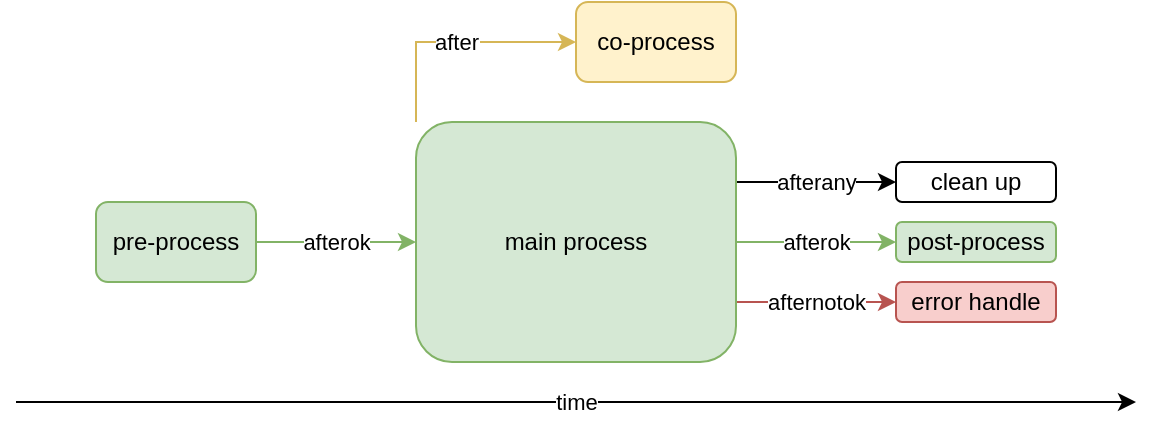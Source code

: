 <mxfile>
    <diagram name="Page-1" id="NsLYkvd-KUNT8iqv4y1x">
        <mxGraphModel dx="1023" dy="457" grid="1" gridSize="10" guides="1" tooltips="1" connect="1" arrows="1" fold="1" page="1" pageScale="1" pageWidth="827" pageHeight="1169" math="0" shadow="0">
            <root>
                <mxCell id="0"/>
                <mxCell id="1" parent="0"/>
                <mxCell id="asc4LS6eNofmd9qVMhFq-1" value="time" style="endArrow=classic;html=1;rounded=0;" parent="1" edge="1">
                    <mxGeometry width="50" height="50" relative="1" as="geometry">
                        <mxPoint x="120" y="420" as="sourcePoint"/>
                        <mxPoint x="680" y="420" as="targetPoint"/>
                    </mxGeometry>
                </mxCell>
                <mxCell id="asc4LS6eNofmd9qVMhFq-11" value="afterany" style="edgeStyle=orthogonalEdgeStyle;rounded=0;orthogonalLoop=1;jettySize=auto;html=1;exitX=1;exitY=0.25;exitDx=0;exitDy=0;entryX=0;entryY=0.5;entryDx=0;entryDy=0;" parent="1" source="asc4LS6eNofmd9qVMhFq-2" target="asc4LS6eNofmd9qVMhFq-6" edge="1">
                    <mxGeometry relative="1" as="geometry"/>
                </mxCell>
                <mxCell id="asc4LS6eNofmd9qVMhFq-12" value="afterok" style="edgeStyle=orthogonalEdgeStyle;rounded=0;orthogonalLoop=1;jettySize=auto;html=1;exitX=1;exitY=0.5;exitDx=0;exitDy=0;entryX=0;entryY=0.5;entryDx=0;entryDy=0;fillColor=#d5e8d4;strokeColor=#82b366;" parent="1" source="asc4LS6eNofmd9qVMhFq-2" target="asc4LS6eNofmd9qVMhFq-5" edge="1">
                    <mxGeometry relative="1" as="geometry"/>
                </mxCell>
                <mxCell id="asc4LS6eNofmd9qVMhFq-13" value="afternotok" style="edgeStyle=orthogonalEdgeStyle;rounded=0;orthogonalLoop=1;jettySize=auto;html=1;exitX=1;exitY=0.75;exitDx=0;exitDy=0;entryX=0;entryY=0.5;entryDx=0;entryDy=0;fillColor=#f8cecc;strokeColor=#b85450;" parent="1" source="asc4LS6eNofmd9qVMhFq-2" target="asc4LS6eNofmd9qVMhFq-7" edge="1">
                    <mxGeometry relative="1" as="geometry"/>
                </mxCell>
                <mxCell id="asc4LS6eNofmd9qVMhFq-14" value="after" style="edgeStyle=orthogonalEdgeStyle;rounded=0;orthogonalLoop=1;jettySize=auto;html=1;exitX=0;exitY=0;exitDx=0;exitDy=0;entryX=0;entryY=0.5;entryDx=0;entryDy=0;fillColor=#fff2cc;strokeColor=#d6b656;" parent="1" source="asc4LS6eNofmd9qVMhFq-2" target="asc4LS6eNofmd9qVMhFq-3" edge="1">
                    <mxGeometry relative="1" as="geometry"/>
                </mxCell>
                <mxCell id="asc4LS6eNofmd9qVMhFq-2" value="main process" style="rounded=1;whiteSpace=wrap;html=1;fillColor=#d5e8d4;strokeColor=#82b366;" parent="1" vertex="1">
                    <mxGeometry x="320" y="280" width="160" height="120" as="geometry"/>
                </mxCell>
                <mxCell id="asc4LS6eNofmd9qVMhFq-3" value="co-process" style="rounded=1;whiteSpace=wrap;html=1;fillColor=#fff2cc;strokeColor=#d6b656;" parent="1" vertex="1">
                    <mxGeometry x="400" y="220" width="80" height="40" as="geometry"/>
                </mxCell>
                <mxCell id="asc4LS6eNofmd9qVMhFq-9" value="afterok" style="edgeStyle=orthogonalEdgeStyle;rounded=0;orthogonalLoop=1;jettySize=auto;html=1;exitX=1;exitY=0.5;exitDx=0;exitDy=0;entryX=0;entryY=0.5;entryDx=0;entryDy=0;fillColor=#d5e8d4;strokeColor=#82b366;" parent="1" source="asc4LS6eNofmd9qVMhFq-4" target="asc4LS6eNofmd9qVMhFq-2" edge="1">
                    <mxGeometry relative="1" as="geometry"/>
                </mxCell>
                <mxCell id="asc4LS6eNofmd9qVMhFq-4" value="pre-process" style="rounded=1;whiteSpace=wrap;html=1;fillColor=#d5e8d4;strokeColor=#82b366;" parent="1" vertex="1">
                    <mxGeometry x="160" y="320" width="80" height="40" as="geometry"/>
                </mxCell>
                <mxCell id="asc4LS6eNofmd9qVMhFq-5" value="post-process" style="rounded=1;whiteSpace=wrap;html=1;fillColor=#d5e8d4;strokeColor=#82b366;" parent="1" vertex="1">
                    <mxGeometry x="560" y="330" width="80" height="20" as="geometry"/>
                </mxCell>
                <mxCell id="asc4LS6eNofmd9qVMhFq-6" value="clean up" style="rounded=1;whiteSpace=wrap;html=1;" parent="1" vertex="1">
                    <mxGeometry x="560" y="300" width="80" height="20" as="geometry"/>
                </mxCell>
                <mxCell id="asc4LS6eNofmd9qVMhFq-7" value="error handle" style="rounded=1;whiteSpace=wrap;html=1;fillColor=#f8cecc;strokeColor=#b85450;" parent="1" vertex="1">
                    <mxGeometry x="560" y="360" width="80" height="20" as="geometry"/>
                </mxCell>
            </root>
        </mxGraphModel>
    </diagram>
</mxfile>